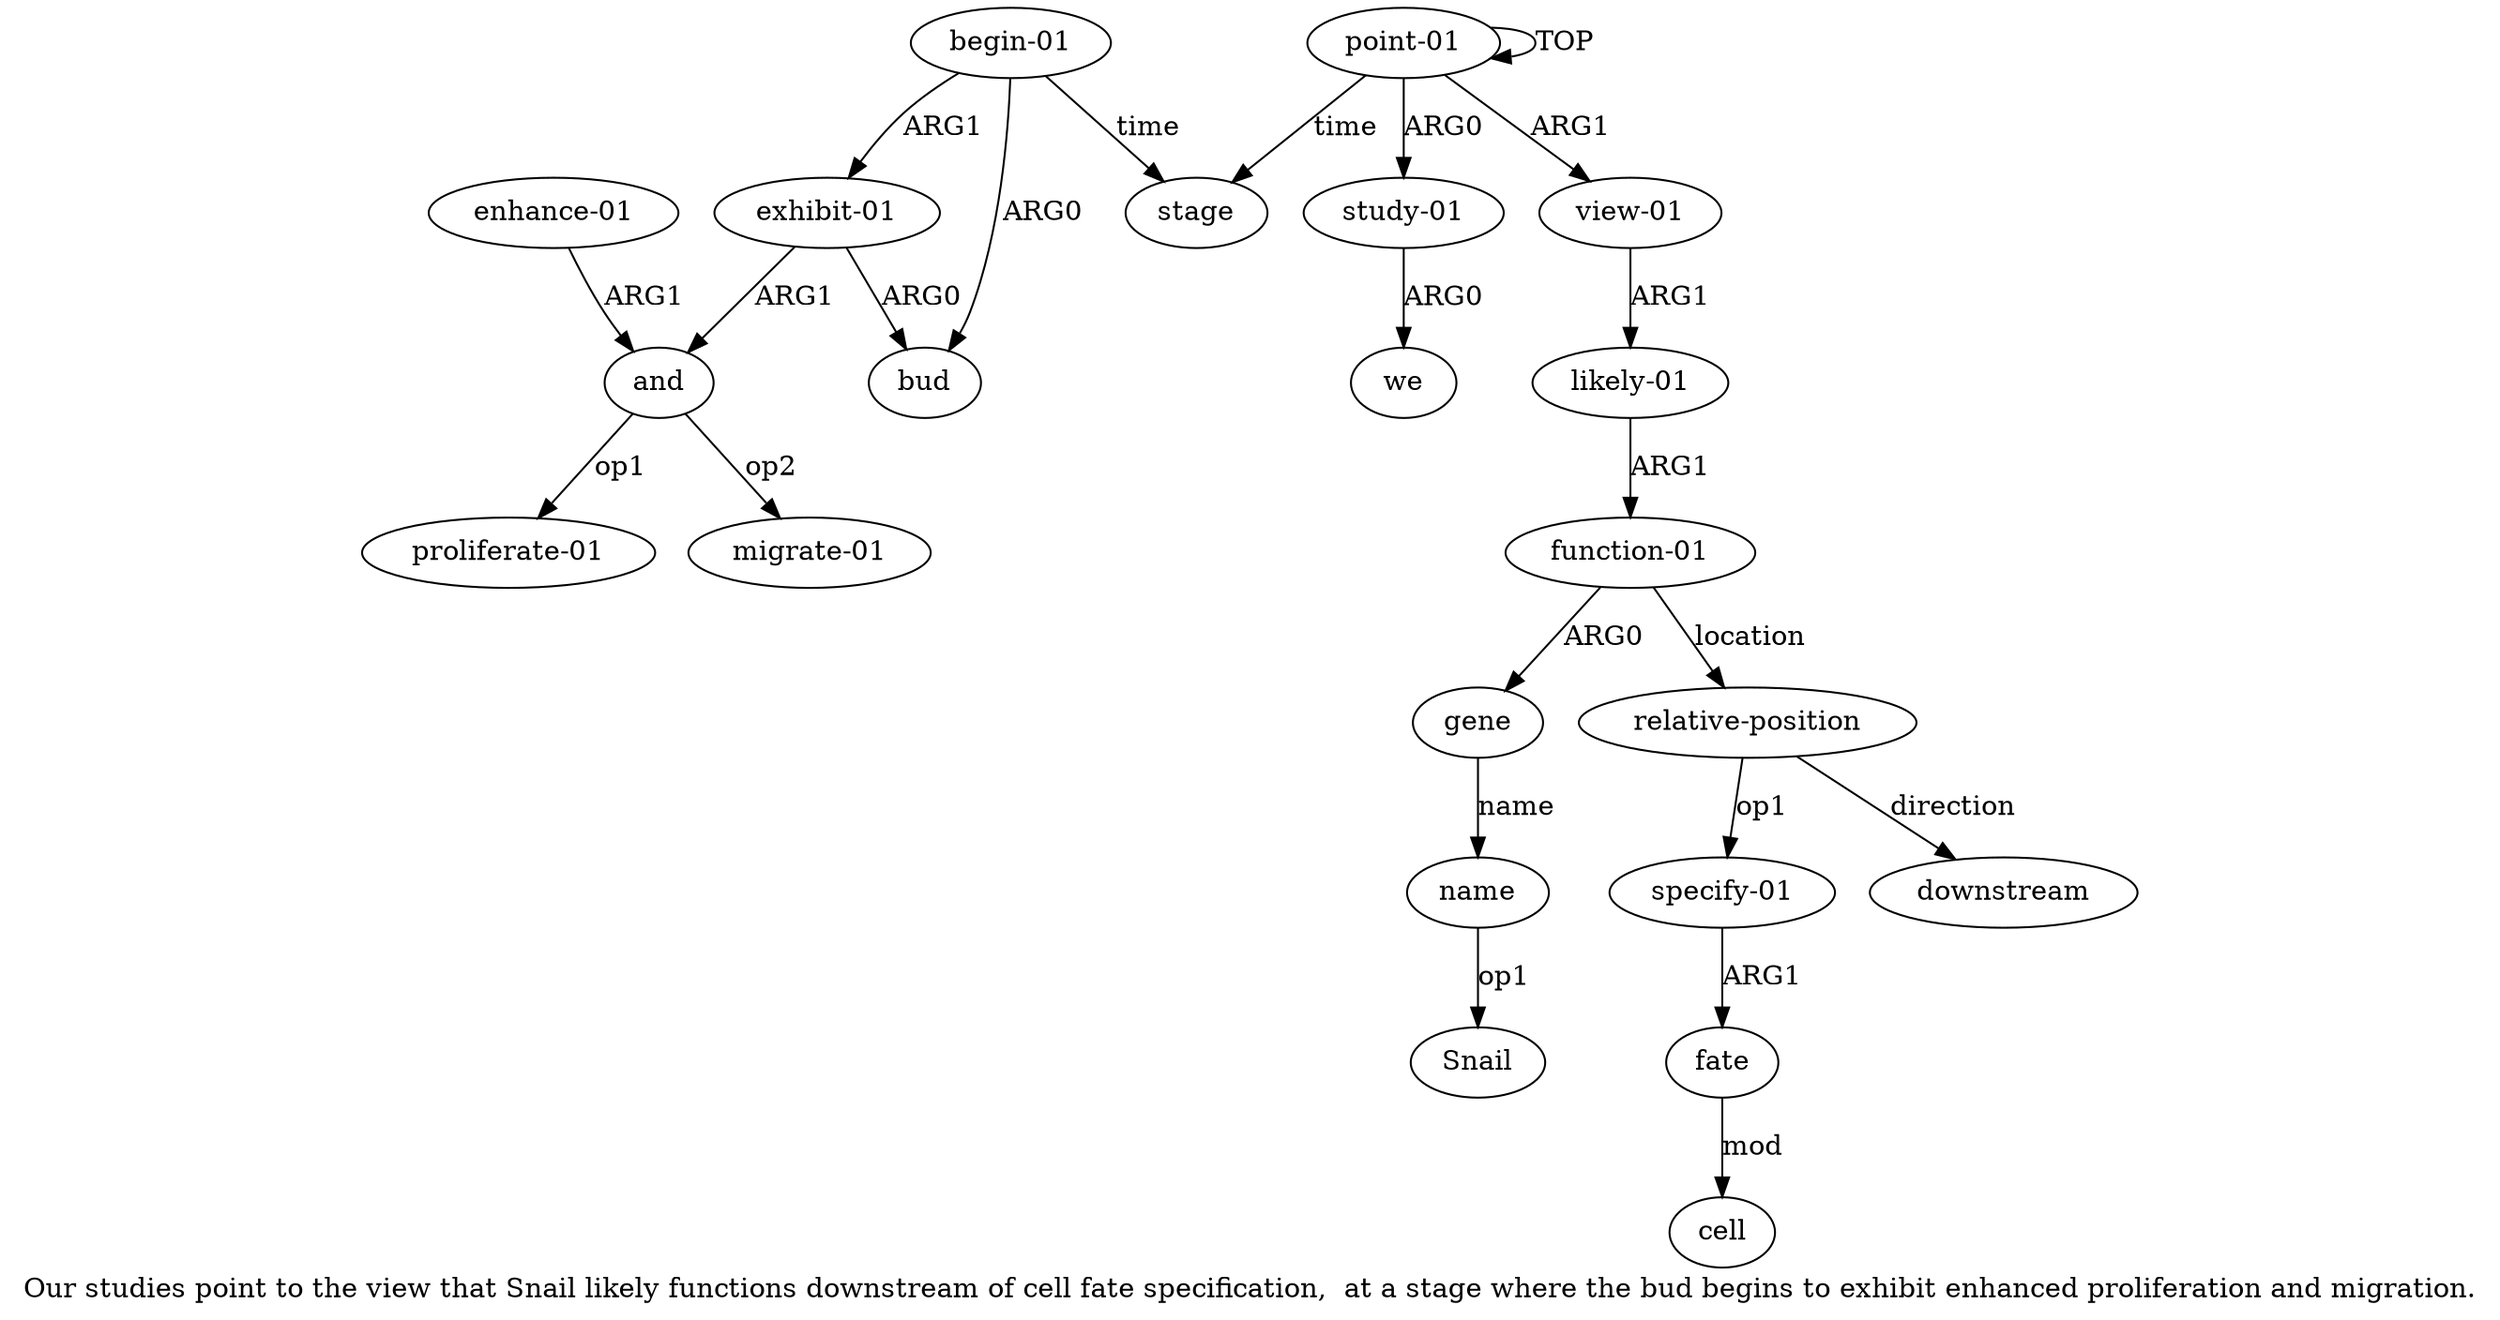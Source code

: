 digraph  {
	graph [label="Our studies point to the view that Snail likely functions downstream of cell fate specification,  at a stage where the bud begins \
to exhibit enhanced proliferation and migration."];
	node [label="\N"];
	a20	 [color=black,
		gold_ind=20,
		gold_label="enhance-01",
		label="enhance-01",
		test_ind=20,
		test_label="enhance-01"];
	a17	 [color=black,
		gold_ind=17,
		gold_label=and,
		label=and,
		test_ind=17,
		test_label=and];
	a20 -> a17 [key=0,
	color=black,
	gold_label=ARG1,
	label=ARG1,
	test_label=ARG1];
a15 [color=black,
	gold_ind=15,
	gold_label=bud,
	label=bud,
	test_ind=15,
	test_label=bud];
a14 [color=black,
	gold_ind=14,
	gold_label="begin-01",
	label="begin-01",
	test_ind=14,
	test_label="begin-01"];
a14 -> a15 [key=0,
color=black,
gold_label=ARG0,
label=ARG0,
test_label=ARG0];
a16 [color=black,
gold_ind=16,
gold_label="exhibit-01",
label="exhibit-01",
test_ind=16,
test_label="exhibit-01"];
a14 -> a16 [key=0,
color=black,
gold_label=ARG1,
label=ARG1,
test_label=ARG1];
a13 [color=black,
gold_ind=13,
gold_label=stage,
label=stage,
test_ind=13,
test_label=stage];
a14 -> a13 [key=0,
color=black,
gold_label=time,
label=time,
test_label=time];
a19 [color=black,
gold_ind=19,
gold_label="migrate-01",
label="migrate-01",
test_ind=19,
test_label="migrate-01"];
a17 -> a19 [key=0,
color=black,
gold_label=op2,
label=op2,
test_label=op2];
a18 [color=black,
gold_ind=18,
gold_label="proliferate-01",
label="proliferate-01",
test_ind=18,
test_label="proliferate-01"];
a17 -> a18 [key=0,
color=black,
gold_label=op1,
label=op1,
test_label=op1];
a16 -> a15 [key=0,
color=black,
gold_label=ARG0,
label=ARG0,
test_label=ARG0];
a16 -> a17 [key=0,
color=black,
gold_label=ARG1,
label=ARG1,
test_label=ARG1];
a11 [color=black,
gold_ind=11,
gold_label=cell,
label=cell,
test_ind=11,
test_label=cell];
a10 [color=black,
gold_ind=10,
gold_label=fate,
label=fate,
test_ind=10,
test_label=fate];
a10 -> a11 [key=0,
color=black,
gold_label=mod,
label=mod,
test_label=mod];
a12 [color=black,
gold_ind=12,
gold_label=downstream,
label=downstream,
test_ind=12,
test_label=downstream];
a1 [color=black,
gold_ind=1,
gold_label="study-01",
label="study-01",
test_ind=1,
test_label="study-01"];
a2 [color=black,
gold_ind=2,
gold_label=we,
label=we,
test_ind=2,
test_label=we];
a1 -> a2 [key=0,
color=black,
gold_label=ARG0,
label=ARG0,
test_label=ARG0];
a0 [color=black,
gold_ind=0,
gold_label="point-01",
label="point-01",
test_ind=0,
test_label="point-01"];
a0 -> a13 [key=0,
color=black,
gold_label=time,
label=time,
test_label=time];
a0 -> a1 [key=0,
color=black,
gold_label=ARG0,
label=ARG0,
test_label=ARG0];
a0 -> a0 [key=0,
color=black,
gold_label=TOP,
label=TOP,
test_label=TOP];
a3 [color=black,
gold_ind=3,
gold_label="view-01",
label="view-01",
test_ind=3,
test_label="view-01"];
a0 -> a3 [key=0,
color=black,
gold_label=ARG1,
label=ARG1,
test_label=ARG1];
a4 [color=black,
gold_ind=4,
gold_label="likely-01",
label="likely-01",
test_ind=4,
test_label="likely-01"];
a3 -> a4 [key=0,
color=black,
gold_label=ARG1,
label=ARG1,
test_label=ARG1];
a5 [color=black,
gold_ind=5,
gold_label="function-01",
label="function-01",
test_ind=5,
test_label="function-01"];
a6 [color=black,
gold_ind=6,
gold_label=gene,
label=gene,
test_ind=6,
test_label=gene];
a5 -> a6 [key=0,
color=black,
gold_label=ARG0,
label=ARG0,
test_label=ARG0];
a8 [color=black,
gold_ind=8,
gold_label="relative-position",
label="relative-position",
test_ind=8,
test_label="relative-position"];
a5 -> a8 [key=0,
color=black,
gold_label=location,
label=location,
test_label=location];
a4 -> a5 [key=0,
color=black,
gold_label=ARG1,
label=ARG1,
test_label=ARG1];
a7 [color=black,
gold_ind=7,
gold_label=name,
label=name,
test_ind=7,
test_label=name];
"a7 Snail" [color=black,
gold_ind=-1,
gold_label=Snail,
label=Snail,
test_ind=-1,
test_label=Snail];
a7 -> "a7 Snail" [key=0,
color=black,
gold_label=op1,
label=op1,
test_label=op1];
a6 -> a7 [key=0,
color=black,
gold_label=name,
label=name,
test_label=name];
a9 [color=black,
gold_ind=9,
gold_label="specify-01",
label="specify-01",
test_ind=9,
test_label="specify-01"];
a9 -> a10 [key=0,
color=black,
gold_label=ARG1,
label=ARG1,
test_label=ARG1];
a8 -> a12 [key=0,
color=black,
gold_label=direction,
label=direction,
test_label=direction];
a8 -> a9 [key=0,
color=black,
gold_label=op1,
label=op1,
test_label=op1];
}
